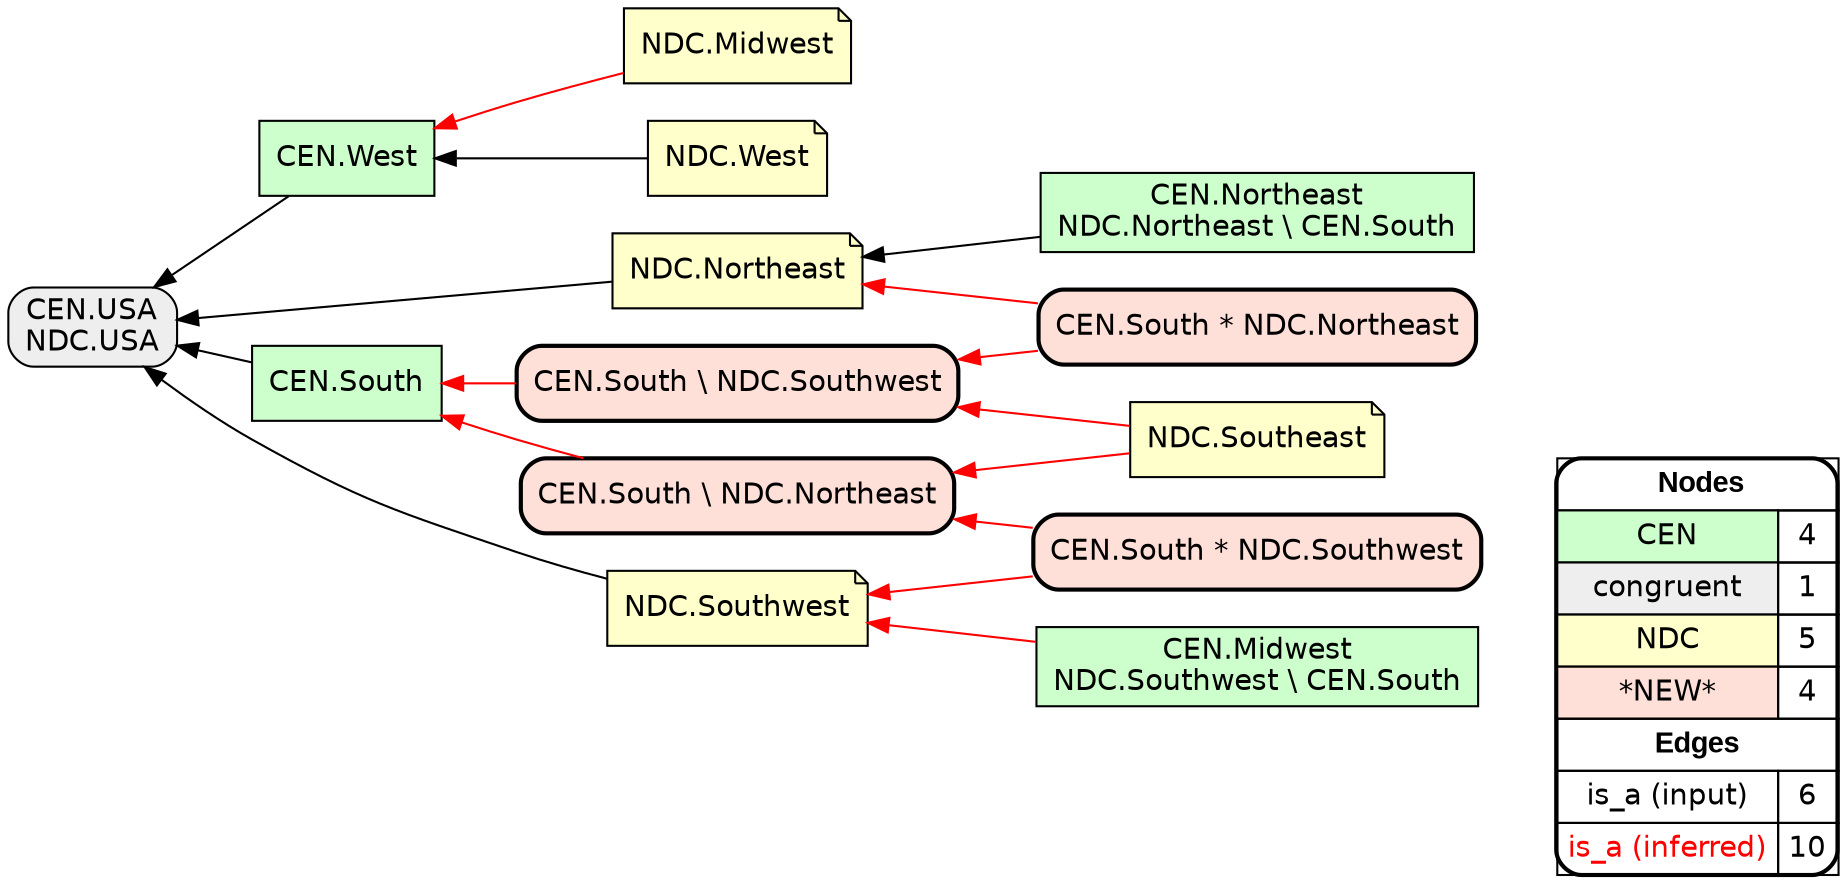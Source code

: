 digraph{
rankdir=RL
node[shape=box style=filled fillcolor="#CCFFCC" fontname="helvetica"] 
"CEN.South"
"CEN.Northeast\nNDC.Northeast \\ CEN.South"
"CEN.Midwest\nNDC.Southwest \\ CEN.South"
"CEN.West"
node[shape=box style="filled,rounded" fillcolor="#EEEEEE" fontname="helvetica"] 
"CEN.USA\nNDC.USA"
node[shape=note style=filled fillcolor="#FFFFCC" fontname="helvetica"] 
"NDC.Northeast"
"NDC.Midwest"
"NDC.Southwest"
"NDC.Southeast"
"NDC.West"
node[shape=box style="filled,rounded,bold" fillcolor="#FFE0D8" fontname="helvetica"] 
"CEN.South * NDC.Northeast"
"CEN.South \\ NDC.Southwest"
"CEN.South \\ NDC.Northeast"
"CEN.South * NDC.Southwest"
edge[arrowhead=normal style=dotted color="#000000" constraint=true penwidth=1]
edge[arrowhead=normal style=solid color="#000000" constraint=true penwidth=1]
"NDC.Northeast" -> "CEN.USA\nNDC.USA"
"NDC.Southwest" -> "CEN.USA\nNDC.USA"
"CEN.West" -> "CEN.USA\nNDC.USA"
"CEN.South" -> "CEN.USA\nNDC.USA"
"NDC.West" -> "CEN.West"
"CEN.Northeast\nNDC.Northeast \\ CEN.South" -> "NDC.Northeast"
edge[arrowhead=normal style=solid color="#FF0000" constraint=true penwidth=1]
"CEN.South \\ NDC.Southwest" -> "CEN.South"
"CEN.South * NDC.Southwest" -> "CEN.South \\ NDC.Northeast"
"CEN.South * NDC.Northeast" -> "CEN.South \\ NDC.Southwest"
"NDC.Southeast" -> "CEN.South \\ NDC.Southwest"
"NDC.Midwest" -> "CEN.West"
"CEN.South * NDC.Southwest" -> "NDC.Southwest"
"CEN.South * NDC.Northeast" -> "NDC.Northeast"
"CEN.South \\ NDC.Northeast" -> "CEN.South"
"CEN.Midwest\nNDC.Southwest \\ CEN.South" -> "NDC.Southwest"
"NDC.Southeast" -> "CEN.South \\ NDC.Northeast"
node[shape=box] 
{rank=source Legend [fillcolor= white margin=0 label=< 
 <TABLE BORDER="0" CELLBORDER="1" CELLSPACING="0" CELLPADDING="4"> 
<TR> <TD COLSPAN="2"><font face="Arial Black"> Nodes</font></TD> </TR> 
<TR> 
 <TD bgcolor="#CCFFCC" fontname="helvetica">CEN</TD> 
 <TD>4</TD> 
 </TR> 
<TR> 
 <TD bgcolor="#EEEEEE" fontname="helvetica">congruent</TD> 
 <TD>1</TD> 
 </TR> 
<TR> 
 <TD bgcolor="#FFFFCC" fontname="helvetica">NDC</TD> 
 <TD>5</TD> 
 </TR> 
<TR> 
 <TD bgcolor="#FFE0D8" fontname="helvetica">*NEW*</TD> 
 <TD>4</TD> 
 </TR> 
<TR> <TD COLSPAN="2"><font face = "Arial Black"> Edges </font></TD> </TR> 
<TR> 
 <TD><font color ="#000000">is_a (input)</font></TD><TD>6</TD>
</TR>
<TR> 
 <TD><font color ="#FF0000">is_a (inferred)</font></TD><TD>10</TD>
</TR>
</TABLE> 
 >] } 
}